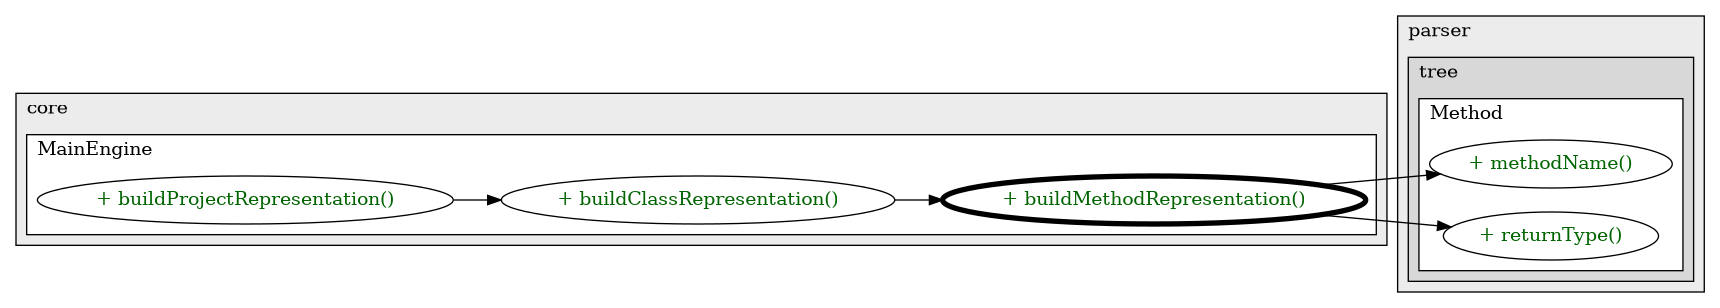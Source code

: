 @startuml

/' diagram meta data start
config=CallConfiguration;
{
  "rootMethod": "codepilotunittest.core.MainEngine#buildMethodRepresentation(Method,Set\u003cRelationship\u003cLeafNode\u003e\u003e,List\u003cString\u003e)",
  "projectClassification": {
    "searchMode": "OpenProject", // OpenProject, AllProjects
    "includedProjects": "",
    "pathEndKeywords": "*.impl",
    "isClientPath": "",
    "isClientName": "",
    "isTestPath": "",
    "isTestName": "",
    "isMappingPath": "",
    "isMappingName": "",
    "isDataAccessPath": "",
    "isDataAccessName": "",
    "isDataStructurePath": "",
    "isDataStructureName": "",
    "isInterfaceStructuresPath": "",
    "isInterfaceStructuresName": "",
    "isEntryPointPath": "",
    "isEntryPointName": "",
    "treatFinalFieldsAsMandatory": false
  },
  "graphRestriction": {
    "classPackageExcludeFilter": "",
    "classPackageIncludeFilter": "",
    "classNameExcludeFilter": "",
    "classNameIncludeFilter": "",
    "methodNameExcludeFilter": "",
    "methodNameIncludeFilter": "",
    "removeByInheritance": "", // inheritance/annotation based filtering is done in a second step
    "removeByAnnotation": "",
    "removeByClassPackage": "", // cleanup the graph after inheritance/annotation based filtering is done
    "removeByClassName": "",
    "cutMappings": false,
    "cutEnum": true,
    "cutTests": true,
    "cutClient": true,
    "cutDataAccess": true,
    "cutInterfaceStructures": true,
    "cutDataStructures": true,
    "cutGetterAndSetter": true,
    "cutConstructors": true
  },
  "graphTraversal": {
    "forwardDepth": 3,
    "backwardDepth": 3,
    "classPackageExcludeFilter": "",
    "classPackageIncludeFilter": "",
    "classNameExcludeFilter": "",
    "classNameIncludeFilter": "",
    "methodNameExcludeFilter": "",
    "methodNameIncludeFilter": "",
    "hideMappings": false,
    "hideDataStructures": false,
    "hidePrivateMethods": true,
    "hideInterfaceCalls": true, // indirection: implementation -> interface (is hidden) -> implementation
    "onlyShowApplicationEntryPoints": false, // root node is included
    "useMethodCallsForStructureDiagram": "ForwardOnly" // ForwardOnly, BothDirections, No
  },
  "details": {
    "aggregation": "GroupByClass", // ByClass, GroupByClass, None
    "showMethodParametersTypes": false,
    "showMethodParametersNames": false,
    "showMethodReturnType": false,
    "showPackageLevels": 2,
    "showCallOrder": false,
    "edgeMode": "MethodsOnly", // TypesOnly, MethodsOnly, TypesAndMethods, MethodsAndDirectTypeUsage
    "showDetailedClassStructure": false
  },
  "rootClass": "codepilotunittest.core.MainEngine",
  "extensionCallbackMethod": "" // qualified.class.name#methodName - signature: public static String method(String)
}
diagram meta data end '/



digraph g {
    rankdir="LR"
    splines=polyline
    

'nodes 
subgraph cluster_3059615 { 
   	label=core
	labeljust=l
	fillcolor="#ececec"
	style=filled
   
   subgraph cluster_1991418173 { 
   	label=MainEngine
	labeljust=l
	fillcolor=white
	style=filled
   
   MainEngine1935620972XXXbuildClassRepresentation47417436[
	label="+ buildClassRepresentation()"
	style=filled
	fillcolor=white
	tooltip="MainEngine

&#10;  Builds a representation of a class, including its methods and their relationships.&#10; &#10;  @param leafNode The leaf node representing the class.&#10;  @param leafNodeRelationships The relationships between leaf nodes.&#10;  @return A ClassRepresentation object.&#10; "
	fontcolor=darkgreen
];

MainEngine1935620972XXXbuildMethodRepresentation1194934616[
	label="+ buildMethodRepresentation()"
	style=filled
	fillcolor=white
	tooltip="MainEngine

&#10;  Builds a representation of a method, including its relationships and test annotations.&#10; &#10;  @param methodThe method record representing the method.&#10;  @param relationships The relationships of the method.&#10;  @param testAnnotations The test annotations of the method.&#10;  @return A MethodRepresentation object.&#10; "
	penwidth=4
	fontcolor=darkgreen
];

MainEngine1935620972XXXbuildProjectRepresentation1540638424[
	label="+ buildProjectRepresentation()"
	style=filled
	fillcolor=white
	tooltip="MainEngine

&#10;  Builds a representation of the project, including classes and their methods with their relationships.&#10; &#10;  @param projectNameThe name of the project.&#10;  @param packageNodes The parsed package nodes.&#10;  @param packageNodeRelationships The relationships between package nodes.&#10;  @param leafNodeRelationships The relationships between leaf nodes.&#10;  @return A ProjectRepresentation object.&#10; "
	fontcolor=darkgreen
];
} 
} 

subgraph cluster_995410913 { 
   	label=parser
	labeljust=l
	fillcolor="#ececec"
	style=filled
   
   subgraph cluster_144649229 { 
   	label=tree
	labeljust=l
	fillcolor="#d8d8d8"
	style=filled
   
   subgraph cluster_822921791 { 
   	label=Method
	labeljust=l
	fillcolor=white
	style=filled
   
   Method762420526XXXmethodName0[
	label="+ methodName()"
	style=filled
	fillcolor=white
	tooltip="Method

null"
	fontcolor=darkgreen
];

Method762420526XXXreturnType0[
	label="+ returnType()"
	style=filled
	fillcolor=white
	tooltip="Method

null"
	fontcolor=darkgreen
];
} 
} 
} 

'edges    
MainEngine1935620972XXXbuildClassRepresentation47417436 -> MainEngine1935620972XXXbuildMethodRepresentation1194934616;
MainEngine1935620972XXXbuildMethodRepresentation1194934616 -> Method762420526XXXmethodName0;
MainEngine1935620972XXXbuildMethodRepresentation1194934616 -> Method762420526XXXreturnType0;
MainEngine1935620972XXXbuildProjectRepresentation1540638424 -> MainEngine1935620972XXXbuildClassRepresentation47417436;
    
}
@enduml